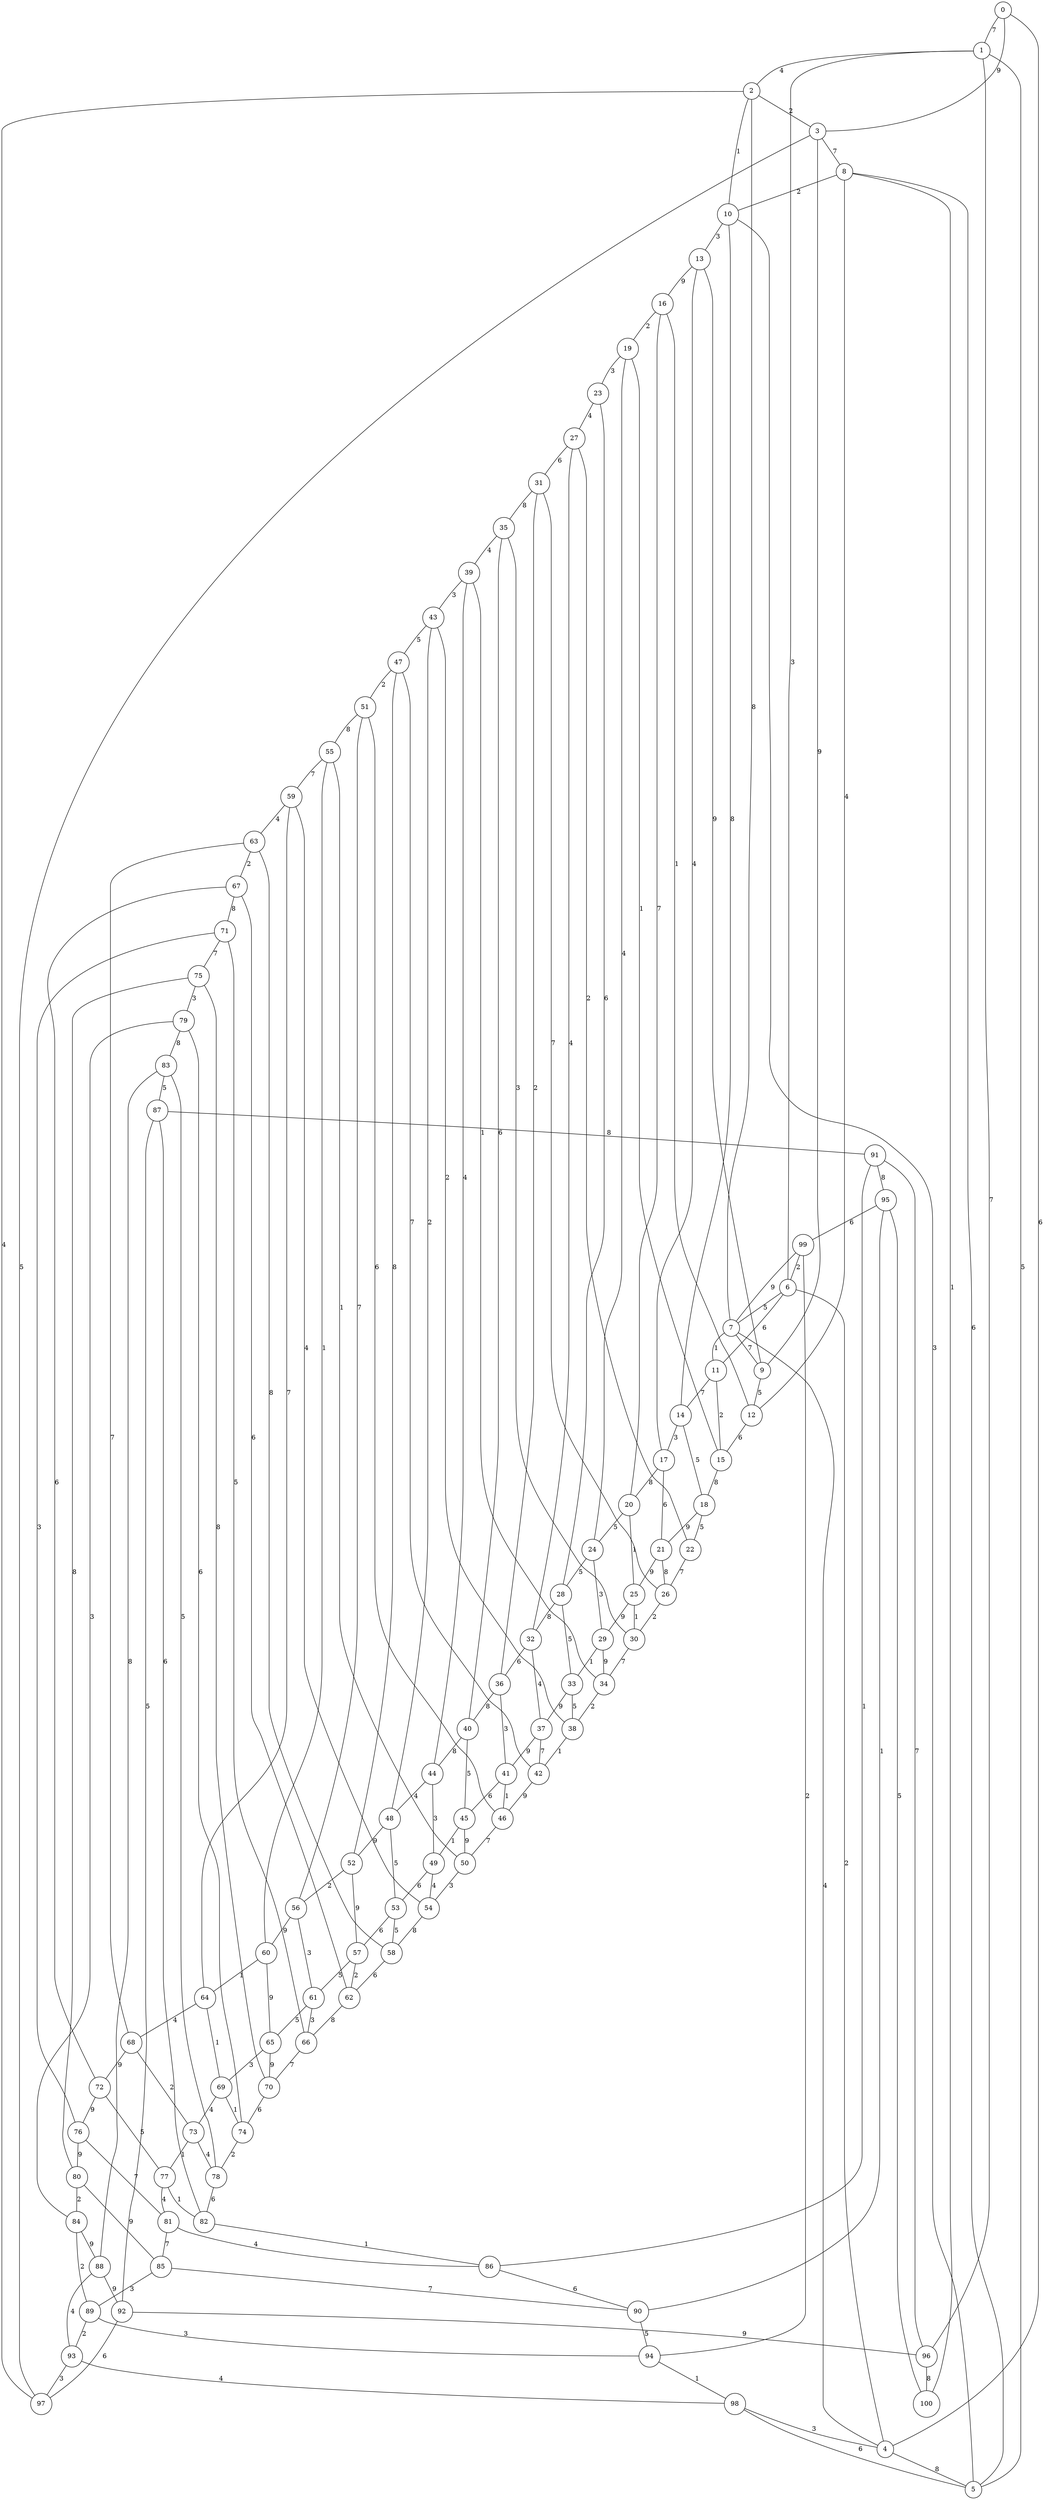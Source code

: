 graph {
    node [shape=circle];

    0 [label="0"];
    1 [label="1"];
    2 [label="2"];
    3 [label="3"];
    4 [label="4"];
    5 [label="5"];
    6 [label="6"];
    7 [label="7"];
    8 [label="8"];
    9 [label="9"];
    10 [label="10"];
    11 [label="11"];
    12 [label="12"];
    13 [label="13"];
    14 [label="14"];
    15 [label="15"];
    16 [label="16"];
    17 [label="17"];
    18 [label="18"];
    19 [label="19"];
    20 [label="20"];
    21 [label="21"];
    22 [label="22"];
    23 [label="23"];
    24 [label="24"];
    25 [label="25"];
    26 [label="26"];
    27 [label="27"];
    28 [label="28"];
    29 [label="29"];
    30 [label="30"];
    31 [label="31"];
    32 [label="32"];
    33 [label="33"];
    34 [label="34"];
    35 [label="35"];
    36 [label="36"];
    37 [label="37"];
    38 [label="38"];
    39 [label="39"];
    40 [label="40"];
    41 [label="41"];
    42 [label="42"];
    43 [label="43"];
    44 [label="44"];
    45 [label="45"];
    46 [label="46"];
    47 [label="47"];
    48 [label="48"];
    49 [label="49"];
    50 [label="50"];
    51 [label="51"];
    52 [label="52"];
    53 [label="53"];
    54 [label="54"];
    55 [label="55"];
    56 [label="56"];
    57 [label="57"];
    58 [label="58"];
    59 [label="59"];
    60 [label="60"];
    61 [label="61"];
    62 [label="62"];
    63 [label="63"];
    64 [label="64"];
    65 [label="65"];
    66 [label="66"];
    67 [label="67"];
    68 [label="68"];
    69 [label="69"];
    70 [label="70"];
    71 [label="71"];
    72 [label="72"];
    73 [label="73"];
    74 [label="74"];
    75 [label="75"];
    76 [label="76"];
    77 [label="77"];
    78 [label="78"];
    79 [label="79"];
    80 [label="80"];
    81 [label="81"];
    82 [label="82"];
    83 [label="83"];
    84 [label="84"];
    85 [label="85"];
    86 [label="86"];
    87 [label="87"];
    88 [label="88"];
    89 [label="89"];
    90 [label="90"];
    91 [label="91"];
    92 [label="92"];
    93 [label="93"];
    94 [label="94"];
    95 [label="95"];
    96 [label="96"];
    97 [label="97"];
    98 [label="98"];
    99 [label="99"];
    100 [label="100"];

    // Edges with weights
    0 -- 1 [label="7"];
    0 -- 4 [label="6"];
    0 -- 3 [label="9"];
    1 -- 2 [label="4"];
    1 -- 6 [label="3"];
    1 -- 5 [label="5"];
    2 -- 3 [label="2"];
    2 -- 7 [label="8"];
    2 -- 10 [label="1"];
    3 -- 8 [label="7"];
    3 -- 9 [label="9"];
    4 -- 6 [label="2"];
    4 -- 5 [label="8"];
    4 -- 7 [label="4"];
    5 -- 8 [label="6"];
    5 -- 10 [label="3"];
    6 -- 7 [label="5"];
    6 -- 11 [label="6"];
    7 -- 9 [label="7"];
    7 -- 11 [label="1"];
    8 -- 10 [label="2"];
    8 -- 12 [label="4"];
    9 -- 13 [label="9"];
    9 -- 12 [label="5"];
    10 -- 14 [label="8"];
    10 -- 13 [label="3"];
    11 -- 14 [label="7"];
    11 -- 15 [label="2"];
    12 -- 16 [label="1"];
    12 -- 15 [label="6"];
    13 -- 17 [label="4"];
    13 -- 16 [label="9"];
    14 -- 18 [label="5"];
    14 -- 17 [label="3"];
    15 -- 18 [label="8"];
    15 -- 19 [label="1"];
    16 -- 20 [label="7"];
    16 -- 19 [label="2"];
    17 -- 21 [label="6"];
    17 -- 20 [label="8"];
    18 -- 22 [label="5"];
    18 -- 21 [label="9"];
    19 -- 23 [label="3"];
    19 -- 24 [label="4"];
    20 -- 25 [label="1"];
    20 -- 24 [label="5"];
    21 -- 26 [label="8"];
    21 -- 25 [label="9"];
    22 -- 27 [label="2"];
    22 -- 26 [label="7"];
    23 -- 28 [label="6"];
    23 -- 27 [label="4"];
    24 -- 29 [label="3"];
    24 -- 28 [label="5"];
    25 -- 30 [label="1"];
    25 -- 29 [label="9"];
    26 -- 31 [label="7"];
    26 -- 30 [label="2"];
    27 -- 32 [label="4"];
    27 -- 31 [label="6"];
    28 -- 33 [label="5"];
    28 -- 32 [label="8"];
    29 -- 34 [label="9"];
    29 -- 33 [label="1"];
    30 -- 35 [label="3"];
    30 -- 34 [label="7"];
    31 -- 36 [label="2"];
    31 -- 35 [label="8"];
    32 -- 37 [label="4"];
    32 -- 36 [label="6"];
    33 -- 38 [label="5"];
    33 -- 37 [label="9"];
    34 -- 39 [label="1"];
    34 -- 38 [label="2"];
    35 -- 40 [label="6"];
    35 -- 39 [label="4"];
    36 -- 41 [label="3"];
    36 -- 40 [label="8"];
    37 -- 42 [label="7"];
    37 -- 41 [label="9"];
    38 -- 43 [label="2"];
    38 -- 42 [label="1"];
    39 -- 44 [label="4"];
    39 -- 43 [label="3"];
    40 -- 45 [label="5"];
    40 -- 44 [label="8"];
    41 -- 46 [label="1"];
    41 -- 45 [label="6"];
    42 -- 47 [label="7"];
    42 -- 46 [label="9"];
    43 -- 48 [label="2"];
    43 -- 47 [label="5"];
    44 -- 49 [label="3"];
    44 -- 48 [label="4"];
    45 -- 50 [label="9"];
    45 -- 49 [label="1"];
    46 -- 51 [label="6"];
    46 -- 50 [label="7"];
    47 -- 52 [label="8"];
    47 -- 51 [label="2"];
    48 -- 53 [label="5"];
    48 -- 52 [label="9"];
    49 -- 54 [label="4"];
    49 -- 53 [label="6"];
    50 -- 55 [label="1"];
    50 -- 54 [label="3"];
    51 -- 56 [label="7"];
    51 -- 55 [label="8"];
    52 -- 57 [label="9"];
    52 -- 56 [label="2"];
    53 -- 58 [label="5"];
    53 -- 57 [label="6"];
    54 -- 59 [label="4"];
    54 -- 58 [label="8"];
    55 -- 60 [label="1"];
    55 -- 59 [label="7"];
    56 -- 61 [label="3"];
    56 -- 60 [label="9"];
    57 -- 62 [label="2"];
    57 -- 61 [label="5"];
    58 -- 63 [label="8"];
    58 -- 62 [label="6"];
    59 -- 64 [label="7"];
    59 -- 63 [label="4"];
    60 -- 65 [label="9"];
    60 -- 64 [label="1"];
    61 -- 66 [label="3"];
    61 -- 65 [label="5"];
    62 -- 67 [label="6"];
    62 -- 66 [label="8"];
    63 -- 68 [label="7"];
    63 -- 67 [label="2"];
    64 -- 69 [label="1"];
    64 -- 68 [label="4"];
    65 -- 70 [label="9"];
    65 -- 69 [label="3"];
    66 -- 71 [label="5"];
    66 -- 70 [label="7"];
    67 -- 72 [label="6"];
    67 -- 71 [label="8"];
    68 -- 73 [label="2"];
    68 -- 72 [label="9"];
    69 -- 74 [label="1"];
    69 -- 73 [label="4"];
    70 -- 75 [label="8"];
    70 -- 74 [label="6"];
    71 -- 76 [label="3"];
    71 -- 75 [label="7"];
    72 -- 77 [label="5"];
    72 -- 76 [label="9"];
    73 -- 78 [label="4"];
    73 -- 77 [label="1"];
    74 -- 79 [label="6"];
    74 -- 78 [label="2"];
    75 -- 80 [label="8"];
    75 -- 79 [label="3"];
    76 -- 81 [label="7"];
    76 -- 80 [label="9"];
    77 -- 82 [label="1"];
    77 -- 81 [label="4"];
    78 -- 83 [label="5"];
    78 -- 82 [label="6"];
    79 -- 84 [label="3"];
    79 -- 83 [label="8"];
    80 -- 85 [label="9"];
    80 -- 84 [label="2"];
    81 -- 86 [label="4"];
    81 -- 85 [label="7"];
    82 -- 87 [label="6"];
    82 -- 86 [label="1"];
    83 -- 88 [label="8"];
    83 -- 87 [label="5"];
    84 -- 89 [label="2"];
    84 -- 88 [label="9"];
    85 -- 90 [label="7"];
    85 -- 89 [label="3"];
    86 -- 91 [label="1"];
    86 -- 90 [label="6"];
    87 -- 92 [label="5"];
    87 -- 91 [label="8"];
    88 -- 93 [label="4"];
    88 -- 92 [label="9"];
    89 -- 94 [label="3"];
    89 -- 93 [label="2"];
    90 -- 95 [label="1"];
    90 -- 94 [label="5"];
    91 -- 96 [label="7"];
    91 -- 95 [label="8"];
    92 -- 97 [label="6"];
    92 -- 96 [label="9"];
    93 -- 98 [label="4"];
    93 -- 97 [label="3"];
    94 -- 99 [label="2"];
    94 -- 98 [label="1"];
    95 -- 100 [label="5"];
    95 -- 99 [label="6"];
    96 -- 100 [label="8"];
    96 -- 1 [label="7"];
    97 -- 2 [label="4"];
    97 -- 3 [label="5"];
    98 -- 4 [label="3"];
    98 -- 5 [label="6"];
    99 -- 6 [label="2"];
    99 -- 7 [label="9"];
    100 -- 8 [label="1"];
}
